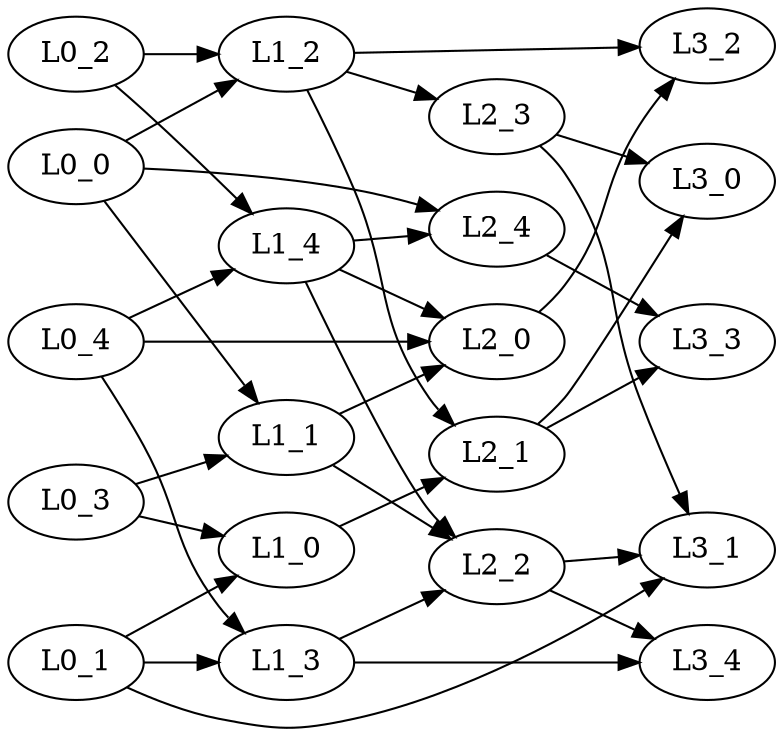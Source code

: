 digraph SparseMLP {
    node[punktpulsingcolor=blue, punktpulsingspeed=1.0, punktpulsingtimeoffset="0.0;0.25;0.5", punktrotationspeed=1.0];
    // Lay out graph from left to right
    rankdir=LR;
    #node [shape=circle];

    // Define Layer 0 with 5 nodes on the same horizontal rank
    subgraph L0 {
        rank = same;
        L0_0; L0_1; L0_2; L0_3; L0_4;
    }

    // Define Layer 1 with 5 nodes on the same horizontal rank
    subgraph L1 {
        rank = same;
        L1_0; L1_1; L1_2; L1_3; L1_4;
    }

    // Define Layer 2 with 5 nodes on the same horizontal rank
    subgraph L2 {
        rank = same;
        L2_0; L2_1; L2_2; L2_3; L2_4;
    }

    // Define Layer 3 with 5 nodes on the same horizontal rank
    subgraph L3 {
        rank = same;
        L3_0; L3_1; L3_2; L3_3; L3_4;
    }

    // Connections from Layer 0 to Layer 1 (sparse, but out-of-order)
    L0_0 -> L1_1;
    L0_0 -> L1_2;
    L0_1 -> L1_0;
    L0_1 -> L1_3;
    L0_2 -> L1_2;
    L0_2 -> L1_4;
    L0_3 -> L1_0;
    L0_3 -> L1_1;
    L0_4 -> L1_3;
    L0_4 -> L1_4;

    // Connections from Layer 1 to Layer 2
    L1_0 -> L2_1;
    L1_1 -> L2_0;
    L1_1 -> L2_2;
    L1_2 -> L2_1;
    L1_2 -> L2_3;
    L1_3 -> L2_2;
    L1_4 -> L2_0;
    L1_4 -> L2_4;

    // Connections from Layer 2 to Layer 3
    L2_0 -> L3_2;
    L2_1 -> L3_0;
    L2_1 -> L3_3;
    L2_2 -> L3_1;
    L2_2 -> L3_4;
    L2_3 -> L3_0;
    L2_3 -> L3_1;
    L2_4 -> L3_3;

    // Skip and non-sequential connections to increase complexity:
    // Skip from Layer 0 to Layer 2
    L0_0 -> L2_4;
    L0_4 -> L2_0;

    // Skip from Layer 1 to Layer 3
    L1_2 -> L3_2;
    L1_3 -> L3_4;

    // Additional cross-layer connection for x–positioning stress
    L0_1 -> L3_1;

    // A backward connection (using the 'back' direction as a hint)
    L2_2 -> L1_4 [dir=back];
}
